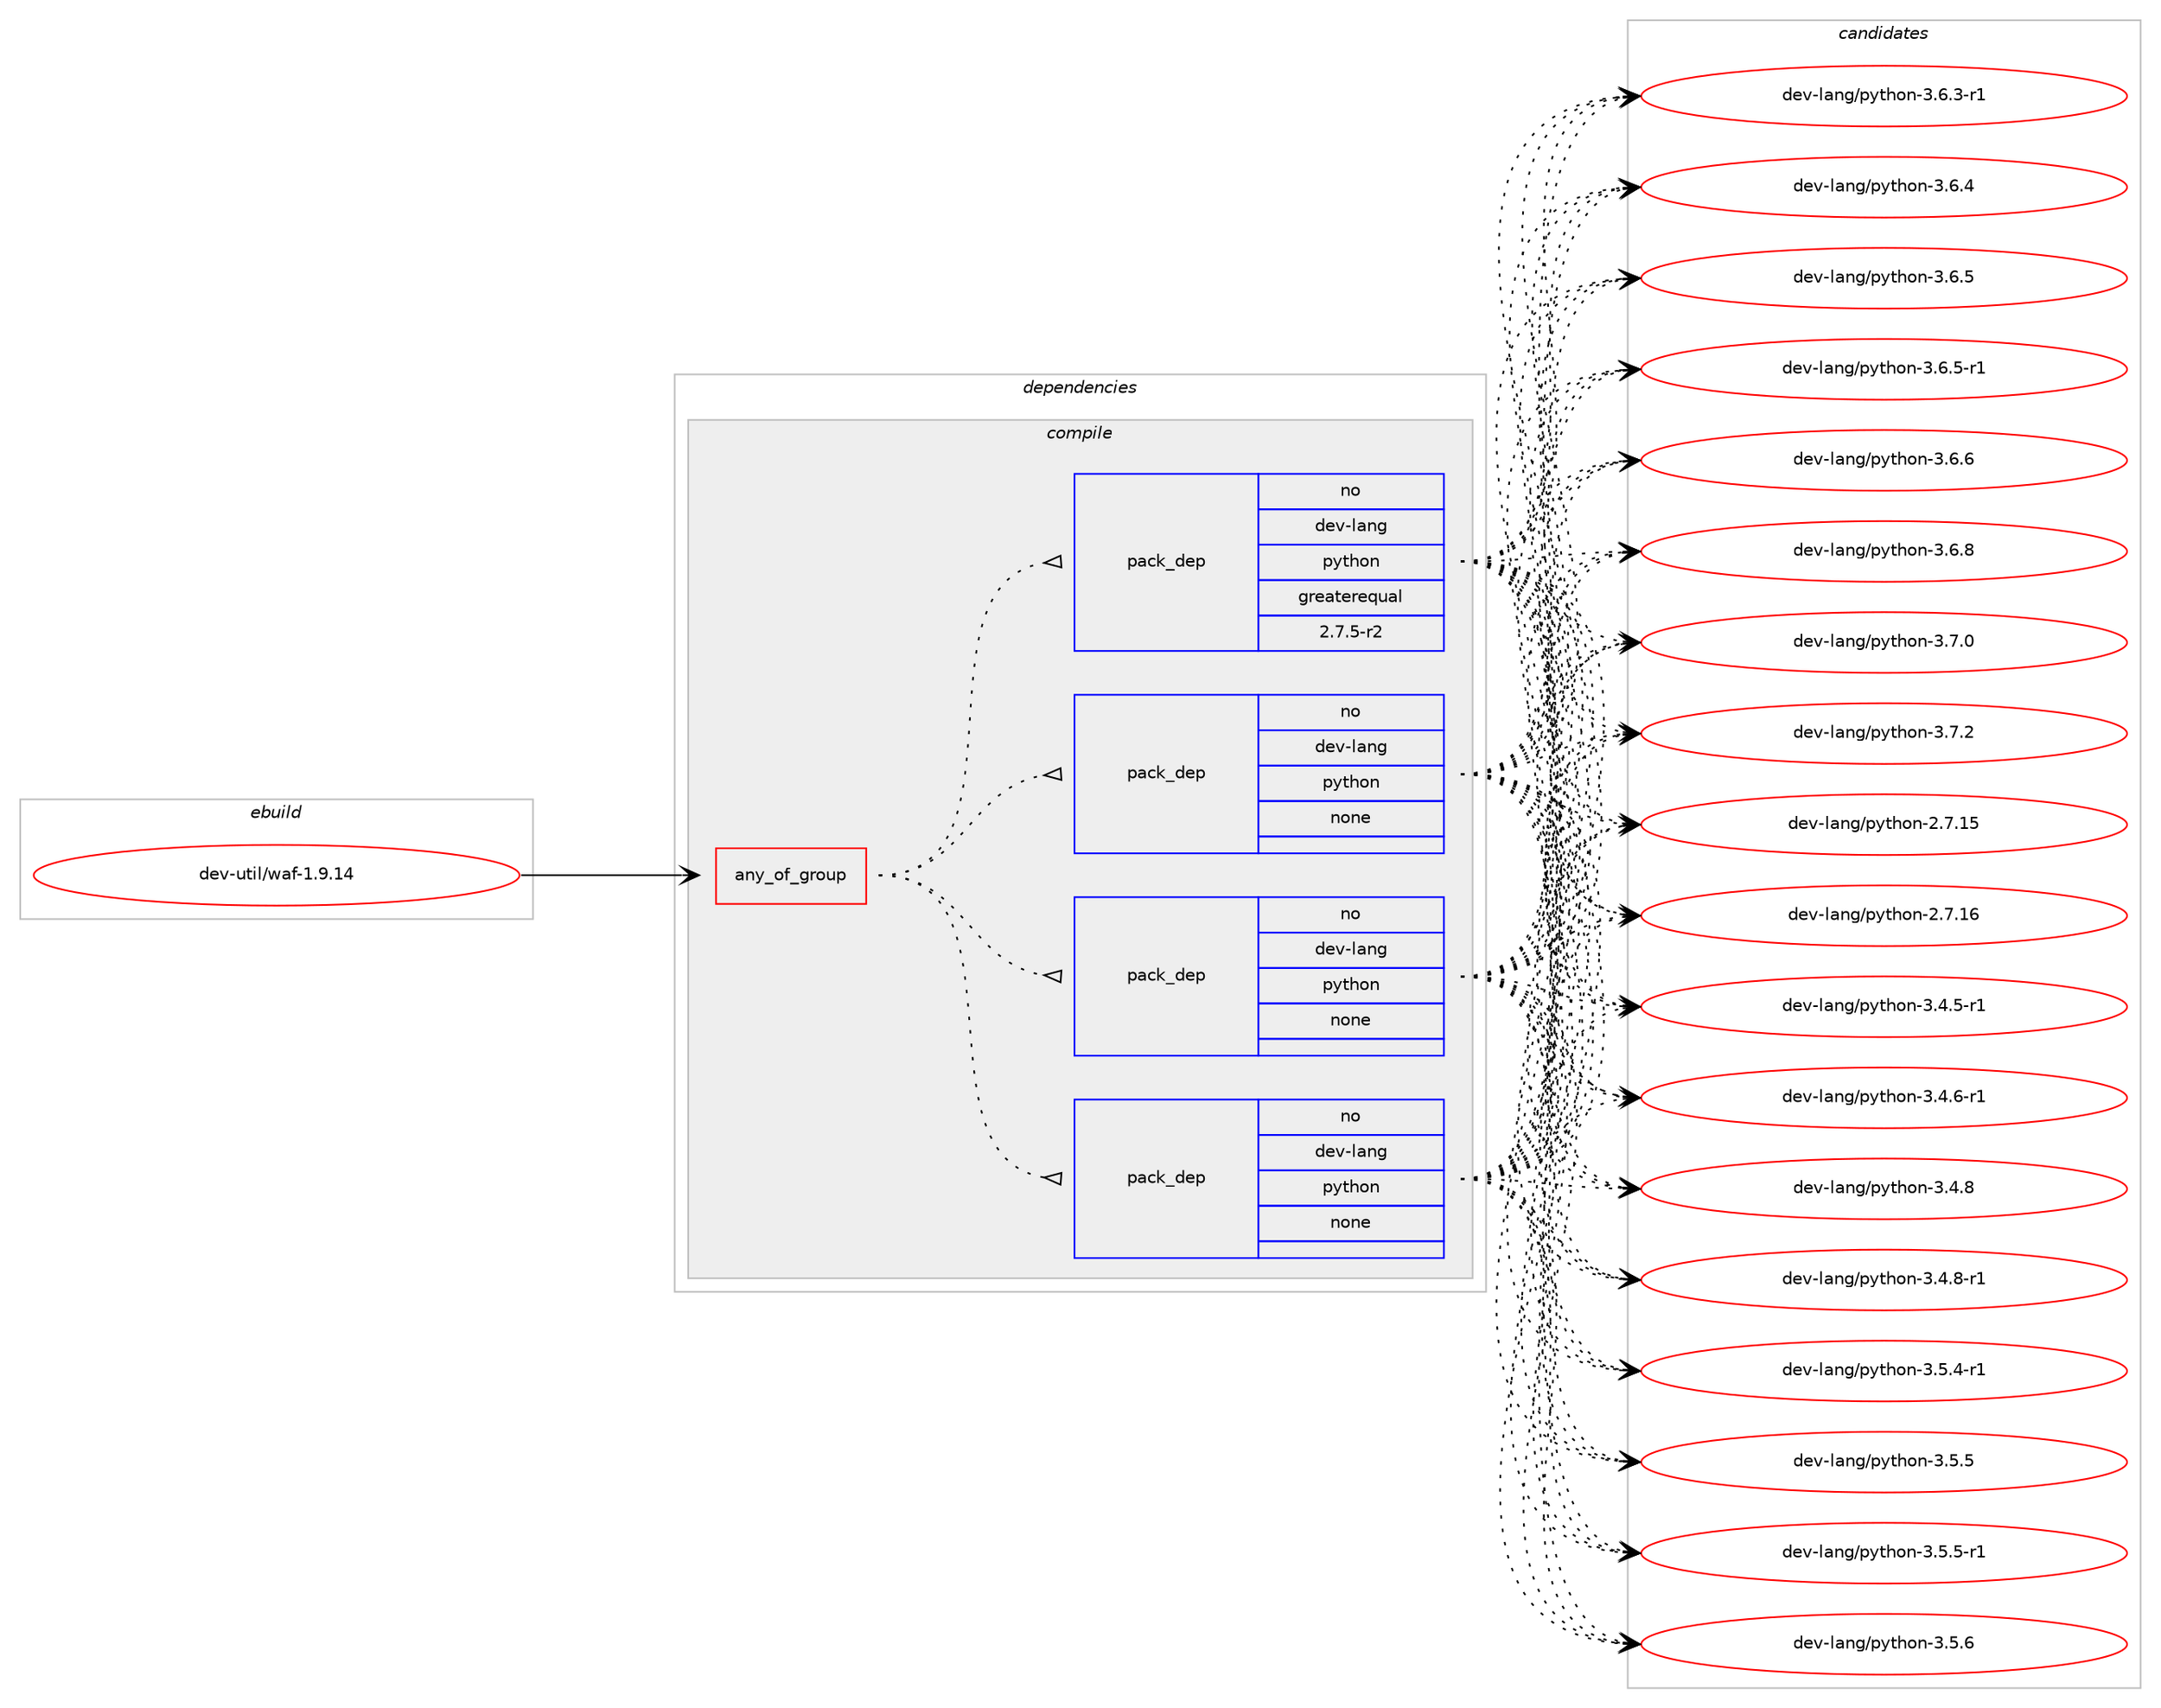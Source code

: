 digraph prolog {

# *************
# Graph options
# *************

newrank=true;
concentrate=true;
compound=true;
graph [rankdir=LR,fontname=Helvetica,fontsize=10,ranksep=1.5];#, ranksep=2.5, nodesep=0.2];
edge  [arrowhead=vee];
node  [fontname=Helvetica,fontsize=10];

# **********
# The ebuild
# **********

subgraph cluster_leftcol {
color=gray;
rank=same;
label=<<i>ebuild</i>>;
id [label="dev-util/waf-1.9.14", color=red, width=4, href="../dev-util/waf-1.9.14.svg"];
}

# ****************
# The dependencies
# ****************

subgraph cluster_midcol {
color=gray;
label=<<i>dependencies</i>>;
subgraph cluster_compile {
fillcolor="#eeeeee";
style=filled;
label=<<i>compile</i>>;
subgraph any23145 {
dependency1549920 [label=<<TABLE BORDER="0" CELLBORDER="1" CELLSPACING="0" CELLPADDING="4"><TR><TD CELLPADDING="10">any_of_group</TD></TR></TABLE>>, shape=none, color=red];subgraph pack1100946 {
dependency1549921 [label=<<TABLE BORDER="0" CELLBORDER="1" CELLSPACING="0" CELLPADDING="4" WIDTH="220"><TR><TD ROWSPAN="6" CELLPADDING="30">pack_dep</TD></TR><TR><TD WIDTH="110">no</TD></TR><TR><TD>dev-lang</TD></TR><TR><TD>python</TD></TR><TR><TD>none</TD></TR><TR><TD></TD></TR></TABLE>>, shape=none, color=blue];
}
dependency1549920:e -> dependency1549921:w [weight=20,style="dotted",arrowhead="oinv"];
subgraph pack1100947 {
dependency1549922 [label=<<TABLE BORDER="0" CELLBORDER="1" CELLSPACING="0" CELLPADDING="4" WIDTH="220"><TR><TD ROWSPAN="6" CELLPADDING="30">pack_dep</TD></TR><TR><TD WIDTH="110">no</TD></TR><TR><TD>dev-lang</TD></TR><TR><TD>python</TD></TR><TR><TD>none</TD></TR><TR><TD></TD></TR></TABLE>>, shape=none, color=blue];
}
dependency1549920:e -> dependency1549922:w [weight=20,style="dotted",arrowhead="oinv"];
subgraph pack1100948 {
dependency1549923 [label=<<TABLE BORDER="0" CELLBORDER="1" CELLSPACING="0" CELLPADDING="4" WIDTH="220"><TR><TD ROWSPAN="6" CELLPADDING="30">pack_dep</TD></TR><TR><TD WIDTH="110">no</TD></TR><TR><TD>dev-lang</TD></TR><TR><TD>python</TD></TR><TR><TD>none</TD></TR><TR><TD></TD></TR></TABLE>>, shape=none, color=blue];
}
dependency1549920:e -> dependency1549923:w [weight=20,style="dotted",arrowhead="oinv"];
subgraph pack1100949 {
dependency1549924 [label=<<TABLE BORDER="0" CELLBORDER="1" CELLSPACING="0" CELLPADDING="4" WIDTH="220"><TR><TD ROWSPAN="6" CELLPADDING="30">pack_dep</TD></TR><TR><TD WIDTH="110">no</TD></TR><TR><TD>dev-lang</TD></TR><TR><TD>python</TD></TR><TR><TD>greaterequal</TD></TR><TR><TD>2.7.5-r2</TD></TR></TABLE>>, shape=none, color=blue];
}
dependency1549920:e -> dependency1549924:w [weight=20,style="dotted",arrowhead="oinv"];
}
id:e -> dependency1549920:w [weight=20,style="solid",arrowhead="vee"];
}
subgraph cluster_compileandrun {
fillcolor="#eeeeee";
style=filled;
label=<<i>compile and run</i>>;
}
subgraph cluster_run {
fillcolor="#eeeeee";
style=filled;
label=<<i>run</i>>;
}
}

# **************
# The candidates
# **************

subgraph cluster_choices {
rank=same;
color=gray;
label=<<i>candidates</i>>;

subgraph choice1100946 {
color=black;
nodesep=1;
choice10010111845108971101034711212111610411111045504655464953 [label="dev-lang/python-2.7.15", color=red, width=4,href="../dev-lang/python-2.7.15.svg"];
choice10010111845108971101034711212111610411111045504655464954 [label="dev-lang/python-2.7.16", color=red, width=4,href="../dev-lang/python-2.7.16.svg"];
choice1001011184510897110103471121211161041111104551465246534511449 [label="dev-lang/python-3.4.5-r1", color=red, width=4,href="../dev-lang/python-3.4.5-r1.svg"];
choice1001011184510897110103471121211161041111104551465246544511449 [label="dev-lang/python-3.4.6-r1", color=red, width=4,href="../dev-lang/python-3.4.6-r1.svg"];
choice100101118451089711010347112121116104111110455146524656 [label="dev-lang/python-3.4.8", color=red, width=4,href="../dev-lang/python-3.4.8.svg"];
choice1001011184510897110103471121211161041111104551465246564511449 [label="dev-lang/python-3.4.8-r1", color=red, width=4,href="../dev-lang/python-3.4.8-r1.svg"];
choice1001011184510897110103471121211161041111104551465346524511449 [label="dev-lang/python-3.5.4-r1", color=red, width=4,href="../dev-lang/python-3.5.4-r1.svg"];
choice100101118451089711010347112121116104111110455146534653 [label="dev-lang/python-3.5.5", color=red, width=4,href="../dev-lang/python-3.5.5.svg"];
choice1001011184510897110103471121211161041111104551465346534511449 [label="dev-lang/python-3.5.5-r1", color=red, width=4,href="../dev-lang/python-3.5.5-r1.svg"];
choice100101118451089711010347112121116104111110455146534654 [label="dev-lang/python-3.5.6", color=red, width=4,href="../dev-lang/python-3.5.6.svg"];
choice1001011184510897110103471121211161041111104551465446514511449 [label="dev-lang/python-3.6.3-r1", color=red, width=4,href="../dev-lang/python-3.6.3-r1.svg"];
choice100101118451089711010347112121116104111110455146544652 [label="dev-lang/python-3.6.4", color=red, width=4,href="../dev-lang/python-3.6.4.svg"];
choice100101118451089711010347112121116104111110455146544653 [label="dev-lang/python-3.6.5", color=red, width=4,href="../dev-lang/python-3.6.5.svg"];
choice1001011184510897110103471121211161041111104551465446534511449 [label="dev-lang/python-3.6.5-r1", color=red, width=4,href="../dev-lang/python-3.6.5-r1.svg"];
choice100101118451089711010347112121116104111110455146544654 [label="dev-lang/python-3.6.6", color=red, width=4,href="../dev-lang/python-3.6.6.svg"];
choice100101118451089711010347112121116104111110455146544656 [label="dev-lang/python-3.6.8", color=red, width=4,href="../dev-lang/python-3.6.8.svg"];
choice100101118451089711010347112121116104111110455146554648 [label="dev-lang/python-3.7.0", color=red, width=4,href="../dev-lang/python-3.7.0.svg"];
choice100101118451089711010347112121116104111110455146554650 [label="dev-lang/python-3.7.2", color=red, width=4,href="../dev-lang/python-3.7.2.svg"];
dependency1549921:e -> choice10010111845108971101034711212111610411111045504655464953:w [style=dotted,weight="100"];
dependency1549921:e -> choice10010111845108971101034711212111610411111045504655464954:w [style=dotted,weight="100"];
dependency1549921:e -> choice1001011184510897110103471121211161041111104551465246534511449:w [style=dotted,weight="100"];
dependency1549921:e -> choice1001011184510897110103471121211161041111104551465246544511449:w [style=dotted,weight="100"];
dependency1549921:e -> choice100101118451089711010347112121116104111110455146524656:w [style=dotted,weight="100"];
dependency1549921:e -> choice1001011184510897110103471121211161041111104551465246564511449:w [style=dotted,weight="100"];
dependency1549921:e -> choice1001011184510897110103471121211161041111104551465346524511449:w [style=dotted,weight="100"];
dependency1549921:e -> choice100101118451089711010347112121116104111110455146534653:w [style=dotted,weight="100"];
dependency1549921:e -> choice1001011184510897110103471121211161041111104551465346534511449:w [style=dotted,weight="100"];
dependency1549921:e -> choice100101118451089711010347112121116104111110455146534654:w [style=dotted,weight="100"];
dependency1549921:e -> choice1001011184510897110103471121211161041111104551465446514511449:w [style=dotted,weight="100"];
dependency1549921:e -> choice100101118451089711010347112121116104111110455146544652:w [style=dotted,weight="100"];
dependency1549921:e -> choice100101118451089711010347112121116104111110455146544653:w [style=dotted,weight="100"];
dependency1549921:e -> choice1001011184510897110103471121211161041111104551465446534511449:w [style=dotted,weight="100"];
dependency1549921:e -> choice100101118451089711010347112121116104111110455146544654:w [style=dotted,weight="100"];
dependency1549921:e -> choice100101118451089711010347112121116104111110455146544656:w [style=dotted,weight="100"];
dependency1549921:e -> choice100101118451089711010347112121116104111110455146554648:w [style=dotted,weight="100"];
dependency1549921:e -> choice100101118451089711010347112121116104111110455146554650:w [style=dotted,weight="100"];
}
subgraph choice1100947 {
color=black;
nodesep=1;
choice10010111845108971101034711212111610411111045504655464953 [label="dev-lang/python-2.7.15", color=red, width=4,href="../dev-lang/python-2.7.15.svg"];
choice10010111845108971101034711212111610411111045504655464954 [label="dev-lang/python-2.7.16", color=red, width=4,href="../dev-lang/python-2.7.16.svg"];
choice1001011184510897110103471121211161041111104551465246534511449 [label="dev-lang/python-3.4.5-r1", color=red, width=4,href="../dev-lang/python-3.4.5-r1.svg"];
choice1001011184510897110103471121211161041111104551465246544511449 [label="dev-lang/python-3.4.6-r1", color=red, width=4,href="../dev-lang/python-3.4.6-r1.svg"];
choice100101118451089711010347112121116104111110455146524656 [label="dev-lang/python-3.4.8", color=red, width=4,href="../dev-lang/python-3.4.8.svg"];
choice1001011184510897110103471121211161041111104551465246564511449 [label="dev-lang/python-3.4.8-r1", color=red, width=4,href="../dev-lang/python-3.4.8-r1.svg"];
choice1001011184510897110103471121211161041111104551465346524511449 [label="dev-lang/python-3.5.4-r1", color=red, width=4,href="../dev-lang/python-3.5.4-r1.svg"];
choice100101118451089711010347112121116104111110455146534653 [label="dev-lang/python-3.5.5", color=red, width=4,href="../dev-lang/python-3.5.5.svg"];
choice1001011184510897110103471121211161041111104551465346534511449 [label="dev-lang/python-3.5.5-r1", color=red, width=4,href="../dev-lang/python-3.5.5-r1.svg"];
choice100101118451089711010347112121116104111110455146534654 [label="dev-lang/python-3.5.6", color=red, width=4,href="../dev-lang/python-3.5.6.svg"];
choice1001011184510897110103471121211161041111104551465446514511449 [label="dev-lang/python-3.6.3-r1", color=red, width=4,href="../dev-lang/python-3.6.3-r1.svg"];
choice100101118451089711010347112121116104111110455146544652 [label="dev-lang/python-3.6.4", color=red, width=4,href="../dev-lang/python-3.6.4.svg"];
choice100101118451089711010347112121116104111110455146544653 [label="dev-lang/python-3.6.5", color=red, width=4,href="../dev-lang/python-3.6.5.svg"];
choice1001011184510897110103471121211161041111104551465446534511449 [label="dev-lang/python-3.6.5-r1", color=red, width=4,href="../dev-lang/python-3.6.5-r1.svg"];
choice100101118451089711010347112121116104111110455146544654 [label="dev-lang/python-3.6.6", color=red, width=4,href="../dev-lang/python-3.6.6.svg"];
choice100101118451089711010347112121116104111110455146544656 [label="dev-lang/python-3.6.8", color=red, width=4,href="../dev-lang/python-3.6.8.svg"];
choice100101118451089711010347112121116104111110455146554648 [label="dev-lang/python-3.7.0", color=red, width=4,href="../dev-lang/python-3.7.0.svg"];
choice100101118451089711010347112121116104111110455146554650 [label="dev-lang/python-3.7.2", color=red, width=4,href="../dev-lang/python-3.7.2.svg"];
dependency1549922:e -> choice10010111845108971101034711212111610411111045504655464953:w [style=dotted,weight="100"];
dependency1549922:e -> choice10010111845108971101034711212111610411111045504655464954:w [style=dotted,weight="100"];
dependency1549922:e -> choice1001011184510897110103471121211161041111104551465246534511449:w [style=dotted,weight="100"];
dependency1549922:e -> choice1001011184510897110103471121211161041111104551465246544511449:w [style=dotted,weight="100"];
dependency1549922:e -> choice100101118451089711010347112121116104111110455146524656:w [style=dotted,weight="100"];
dependency1549922:e -> choice1001011184510897110103471121211161041111104551465246564511449:w [style=dotted,weight="100"];
dependency1549922:e -> choice1001011184510897110103471121211161041111104551465346524511449:w [style=dotted,weight="100"];
dependency1549922:e -> choice100101118451089711010347112121116104111110455146534653:w [style=dotted,weight="100"];
dependency1549922:e -> choice1001011184510897110103471121211161041111104551465346534511449:w [style=dotted,weight="100"];
dependency1549922:e -> choice100101118451089711010347112121116104111110455146534654:w [style=dotted,weight="100"];
dependency1549922:e -> choice1001011184510897110103471121211161041111104551465446514511449:w [style=dotted,weight="100"];
dependency1549922:e -> choice100101118451089711010347112121116104111110455146544652:w [style=dotted,weight="100"];
dependency1549922:e -> choice100101118451089711010347112121116104111110455146544653:w [style=dotted,weight="100"];
dependency1549922:e -> choice1001011184510897110103471121211161041111104551465446534511449:w [style=dotted,weight="100"];
dependency1549922:e -> choice100101118451089711010347112121116104111110455146544654:w [style=dotted,weight="100"];
dependency1549922:e -> choice100101118451089711010347112121116104111110455146544656:w [style=dotted,weight="100"];
dependency1549922:e -> choice100101118451089711010347112121116104111110455146554648:w [style=dotted,weight="100"];
dependency1549922:e -> choice100101118451089711010347112121116104111110455146554650:w [style=dotted,weight="100"];
}
subgraph choice1100948 {
color=black;
nodesep=1;
choice10010111845108971101034711212111610411111045504655464953 [label="dev-lang/python-2.7.15", color=red, width=4,href="../dev-lang/python-2.7.15.svg"];
choice10010111845108971101034711212111610411111045504655464954 [label="dev-lang/python-2.7.16", color=red, width=4,href="../dev-lang/python-2.7.16.svg"];
choice1001011184510897110103471121211161041111104551465246534511449 [label="dev-lang/python-3.4.5-r1", color=red, width=4,href="../dev-lang/python-3.4.5-r1.svg"];
choice1001011184510897110103471121211161041111104551465246544511449 [label="dev-lang/python-3.4.6-r1", color=red, width=4,href="../dev-lang/python-3.4.6-r1.svg"];
choice100101118451089711010347112121116104111110455146524656 [label="dev-lang/python-3.4.8", color=red, width=4,href="../dev-lang/python-3.4.8.svg"];
choice1001011184510897110103471121211161041111104551465246564511449 [label="dev-lang/python-3.4.8-r1", color=red, width=4,href="../dev-lang/python-3.4.8-r1.svg"];
choice1001011184510897110103471121211161041111104551465346524511449 [label="dev-lang/python-3.5.4-r1", color=red, width=4,href="../dev-lang/python-3.5.4-r1.svg"];
choice100101118451089711010347112121116104111110455146534653 [label="dev-lang/python-3.5.5", color=red, width=4,href="../dev-lang/python-3.5.5.svg"];
choice1001011184510897110103471121211161041111104551465346534511449 [label="dev-lang/python-3.5.5-r1", color=red, width=4,href="../dev-lang/python-3.5.5-r1.svg"];
choice100101118451089711010347112121116104111110455146534654 [label="dev-lang/python-3.5.6", color=red, width=4,href="../dev-lang/python-3.5.6.svg"];
choice1001011184510897110103471121211161041111104551465446514511449 [label="dev-lang/python-3.6.3-r1", color=red, width=4,href="../dev-lang/python-3.6.3-r1.svg"];
choice100101118451089711010347112121116104111110455146544652 [label="dev-lang/python-3.6.4", color=red, width=4,href="../dev-lang/python-3.6.4.svg"];
choice100101118451089711010347112121116104111110455146544653 [label="dev-lang/python-3.6.5", color=red, width=4,href="../dev-lang/python-3.6.5.svg"];
choice1001011184510897110103471121211161041111104551465446534511449 [label="dev-lang/python-3.6.5-r1", color=red, width=4,href="../dev-lang/python-3.6.5-r1.svg"];
choice100101118451089711010347112121116104111110455146544654 [label="dev-lang/python-3.6.6", color=red, width=4,href="../dev-lang/python-3.6.6.svg"];
choice100101118451089711010347112121116104111110455146544656 [label="dev-lang/python-3.6.8", color=red, width=4,href="../dev-lang/python-3.6.8.svg"];
choice100101118451089711010347112121116104111110455146554648 [label="dev-lang/python-3.7.0", color=red, width=4,href="../dev-lang/python-3.7.0.svg"];
choice100101118451089711010347112121116104111110455146554650 [label="dev-lang/python-3.7.2", color=red, width=4,href="../dev-lang/python-3.7.2.svg"];
dependency1549923:e -> choice10010111845108971101034711212111610411111045504655464953:w [style=dotted,weight="100"];
dependency1549923:e -> choice10010111845108971101034711212111610411111045504655464954:w [style=dotted,weight="100"];
dependency1549923:e -> choice1001011184510897110103471121211161041111104551465246534511449:w [style=dotted,weight="100"];
dependency1549923:e -> choice1001011184510897110103471121211161041111104551465246544511449:w [style=dotted,weight="100"];
dependency1549923:e -> choice100101118451089711010347112121116104111110455146524656:w [style=dotted,weight="100"];
dependency1549923:e -> choice1001011184510897110103471121211161041111104551465246564511449:w [style=dotted,weight="100"];
dependency1549923:e -> choice1001011184510897110103471121211161041111104551465346524511449:w [style=dotted,weight="100"];
dependency1549923:e -> choice100101118451089711010347112121116104111110455146534653:w [style=dotted,weight="100"];
dependency1549923:e -> choice1001011184510897110103471121211161041111104551465346534511449:w [style=dotted,weight="100"];
dependency1549923:e -> choice100101118451089711010347112121116104111110455146534654:w [style=dotted,weight="100"];
dependency1549923:e -> choice1001011184510897110103471121211161041111104551465446514511449:w [style=dotted,weight="100"];
dependency1549923:e -> choice100101118451089711010347112121116104111110455146544652:w [style=dotted,weight="100"];
dependency1549923:e -> choice100101118451089711010347112121116104111110455146544653:w [style=dotted,weight="100"];
dependency1549923:e -> choice1001011184510897110103471121211161041111104551465446534511449:w [style=dotted,weight="100"];
dependency1549923:e -> choice100101118451089711010347112121116104111110455146544654:w [style=dotted,weight="100"];
dependency1549923:e -> choice100101118451089711010347112121116104111110455146544656:w [style=dotted,weight="100"];
dependency1549923:e -> choice100101118451089711010347112121116104111110455146554648:w [style=dotted,weight="100"];
dependency1549923:e -> choice100101118451089711010347112121116104111110455146554650:w [style=dotted,weight="100"];
}
subgraph choice1100949 {
color=black;
nodesep=1;
choice10010111845108971101034711212111610411111045504655464953 [label="dev-lang/python-2.7.15", color=red, width=4,href="../dev-lang/python-2.7.15.svg"];
choice10010111845108971101034711212111610411111045504655464954 [label="dev-lang/python-2.7.16", color=red, width=4,href="../dev-lang/python-2.7.16.svg"];
choice1001011184510897110103471121211161041111104551465246534511449 [label="dev-lang/python-3.4.5-r1", color=red, width=4,href="../dev-lang/python-3.4.5-r1.svg"];
choice1001011184510897110103471121211161041111104551465246544511449 [label="dev-lang/python-3.4.6-r1", color=red, width=4,href="../dev-lang/python-3.4.6-r1.svg"];
choice100101118451089711010347112121116104111110455146524656 [label="dev-lang/python-3.4.8", color=red, width=4,href="../dev-lang/python-3.4.8.svg"];
choice1001011184510897110103471121211161041111104551465246564511449 [label="dev-lang/python-3.4.8-r1", color=red, width=4,href="../dev-lang/python-3.4.8-r1.svg"];
choice1001011184510897110103471121211161041111104551465346524511449 [label="dev-lang/python-3.5.4-r1", color=red, width=4,href="../dev-lang/python-3.5.4-r1.svg"];
choice100101118451089711010347112121116104111110455146534653 [label="dev-lang/python-3.5.5", color=red, width=4,href="../dev-lang/python-3.5.5.svg"];
choice1001011184510897110103471121211161041111104551465346534511449 [label="dev-lang/python-3.5.5-r1", color=red, width=4,href="../dev-lang/python-3.5.5-r1.svg"];
choice100101118451089711010347112121116104111110455146534654 [label="dev-lang/python-3.5.6", color=red, width=4,href="../dev-lang/python-3.5.6.svg"];
choice1001011184510897110103471121211161041111104551465446514511449 [label="dev-lang/python-3.6.3-r1", color=red, width=4,href="../dev-lang/python-3.6.3-r1.svg"];
choice100101118451089711010347112121116104111110455146544652 [label="dev-lang/python-3.6.4", color=red, width=4,href="../dev-lang/python-3.6.4.svg"];
choice100101118451089711010347112121116104111110455146544653 [label="dev-lang/python-3.6.5", color=red, width=4,href="../dev-lang/python-3.6.5.svg"];
choice1001011184510897110103471121211161041111104551465446534511449 [label="dev-lang/python-3.6.5-r1", color=red, width=4,href="../dev-lang/python-3.6.5-r1.svg"];
choice100101118451089711010347112121116104111110455146544654 [label="dev-lang/python-3.6.6", color=red, width=4,href="../dev-lang/python-3.6.6.svg"];
choice100101118451089711010347112121116104111110455146544656 [label="dev-lang/python-3.6.8", color=red, width=4,href="../dev-lang/python-3.6.8.svg"];
choice100101118451089711010347112121116104111110455146554648 [label="dev-lang/python-3.7.0", color=red, width=4,href="../dev-lang/python-3.7.0.svg"];
choice100101118451089711010347112121116104111110455146554650 [label="dev-lang/python-3.7.2", color=red, width=4,href="../dev-lang/python-3.7.2.svg"];
dependency1549924:e -> choice10010111845108971101034711212111610411111045504655464953:w [style=dotted,weight="100"];
dependency1549924:e -> choice10010111845108971101034711212111610411111045504655464954:w [style=dotted,weight="100"];
dependency1549924:e -> choice1001011184510897110103471121211161041111104551465246534511449:w [style=dotted,weight="100"];
dependency1549924:e -> choice1001011184510897110103471121211161041111104551465246544511449:w [style=dotted,weight="100"];
dependency1549924:e -> choice100101118451089711010347112121116104111110455146524656:w [style=dotted,weight="100"];
dependency1549924:e -> choice1001011184510897110103471121211161041111104551465246564511449:w [style=dotted,weight="100"];
dependency1549924:e -> choice1001011184510897110103471121211161041111104551465346524511449:w [style=dotted,weight="100"];
dependency1549924:e -> choice100101118451089711010347112121116104111110455146534653:w [style=dotted,weight="100"];
dependency1549924:e -> choice1001011184510897110103471121211161041111104551465346534511449:w [style=dotted,weight="100"];
dependency1549924:e -> choice100101118451089711010347112121116104111110455146534654:w [style=dotted,weight="100"];
dependency1549924:e -> choice1001011184510897110103471121211161041111104551465446514511449:w [style=dotted,weight="100"];
dependency1549924:e -> choice100101118451089711010347112121116104111110455146544652:w [style=dotted,weight="100"];
dependency1549924:e -> choice100101118451089711010347112121116104111110455146544653:w [style=dotted,weight="100"];
dependency1549924:e -> choice1001011184510897110103471121211161041111104551465446534511449:w [style=dotted,weight="100"];
dependency1549924:e -> choice100101118451089711010347112121116104111110455146544654:w [style=dotted,weight="100"];
dependency1549924:e -> choice100101118451089711010347112121116104111110455146544656:w [style=dotted,weight="100"];
dependency1549924:e -> choice100101118451089711010347112121116104111110455146554648:w [style=dotted,weight="100"];
dependency1549924:e -> choice100101118451089711010347112121116104111110455146554650:w [style=dotted,weight="100"];
}
}

}
